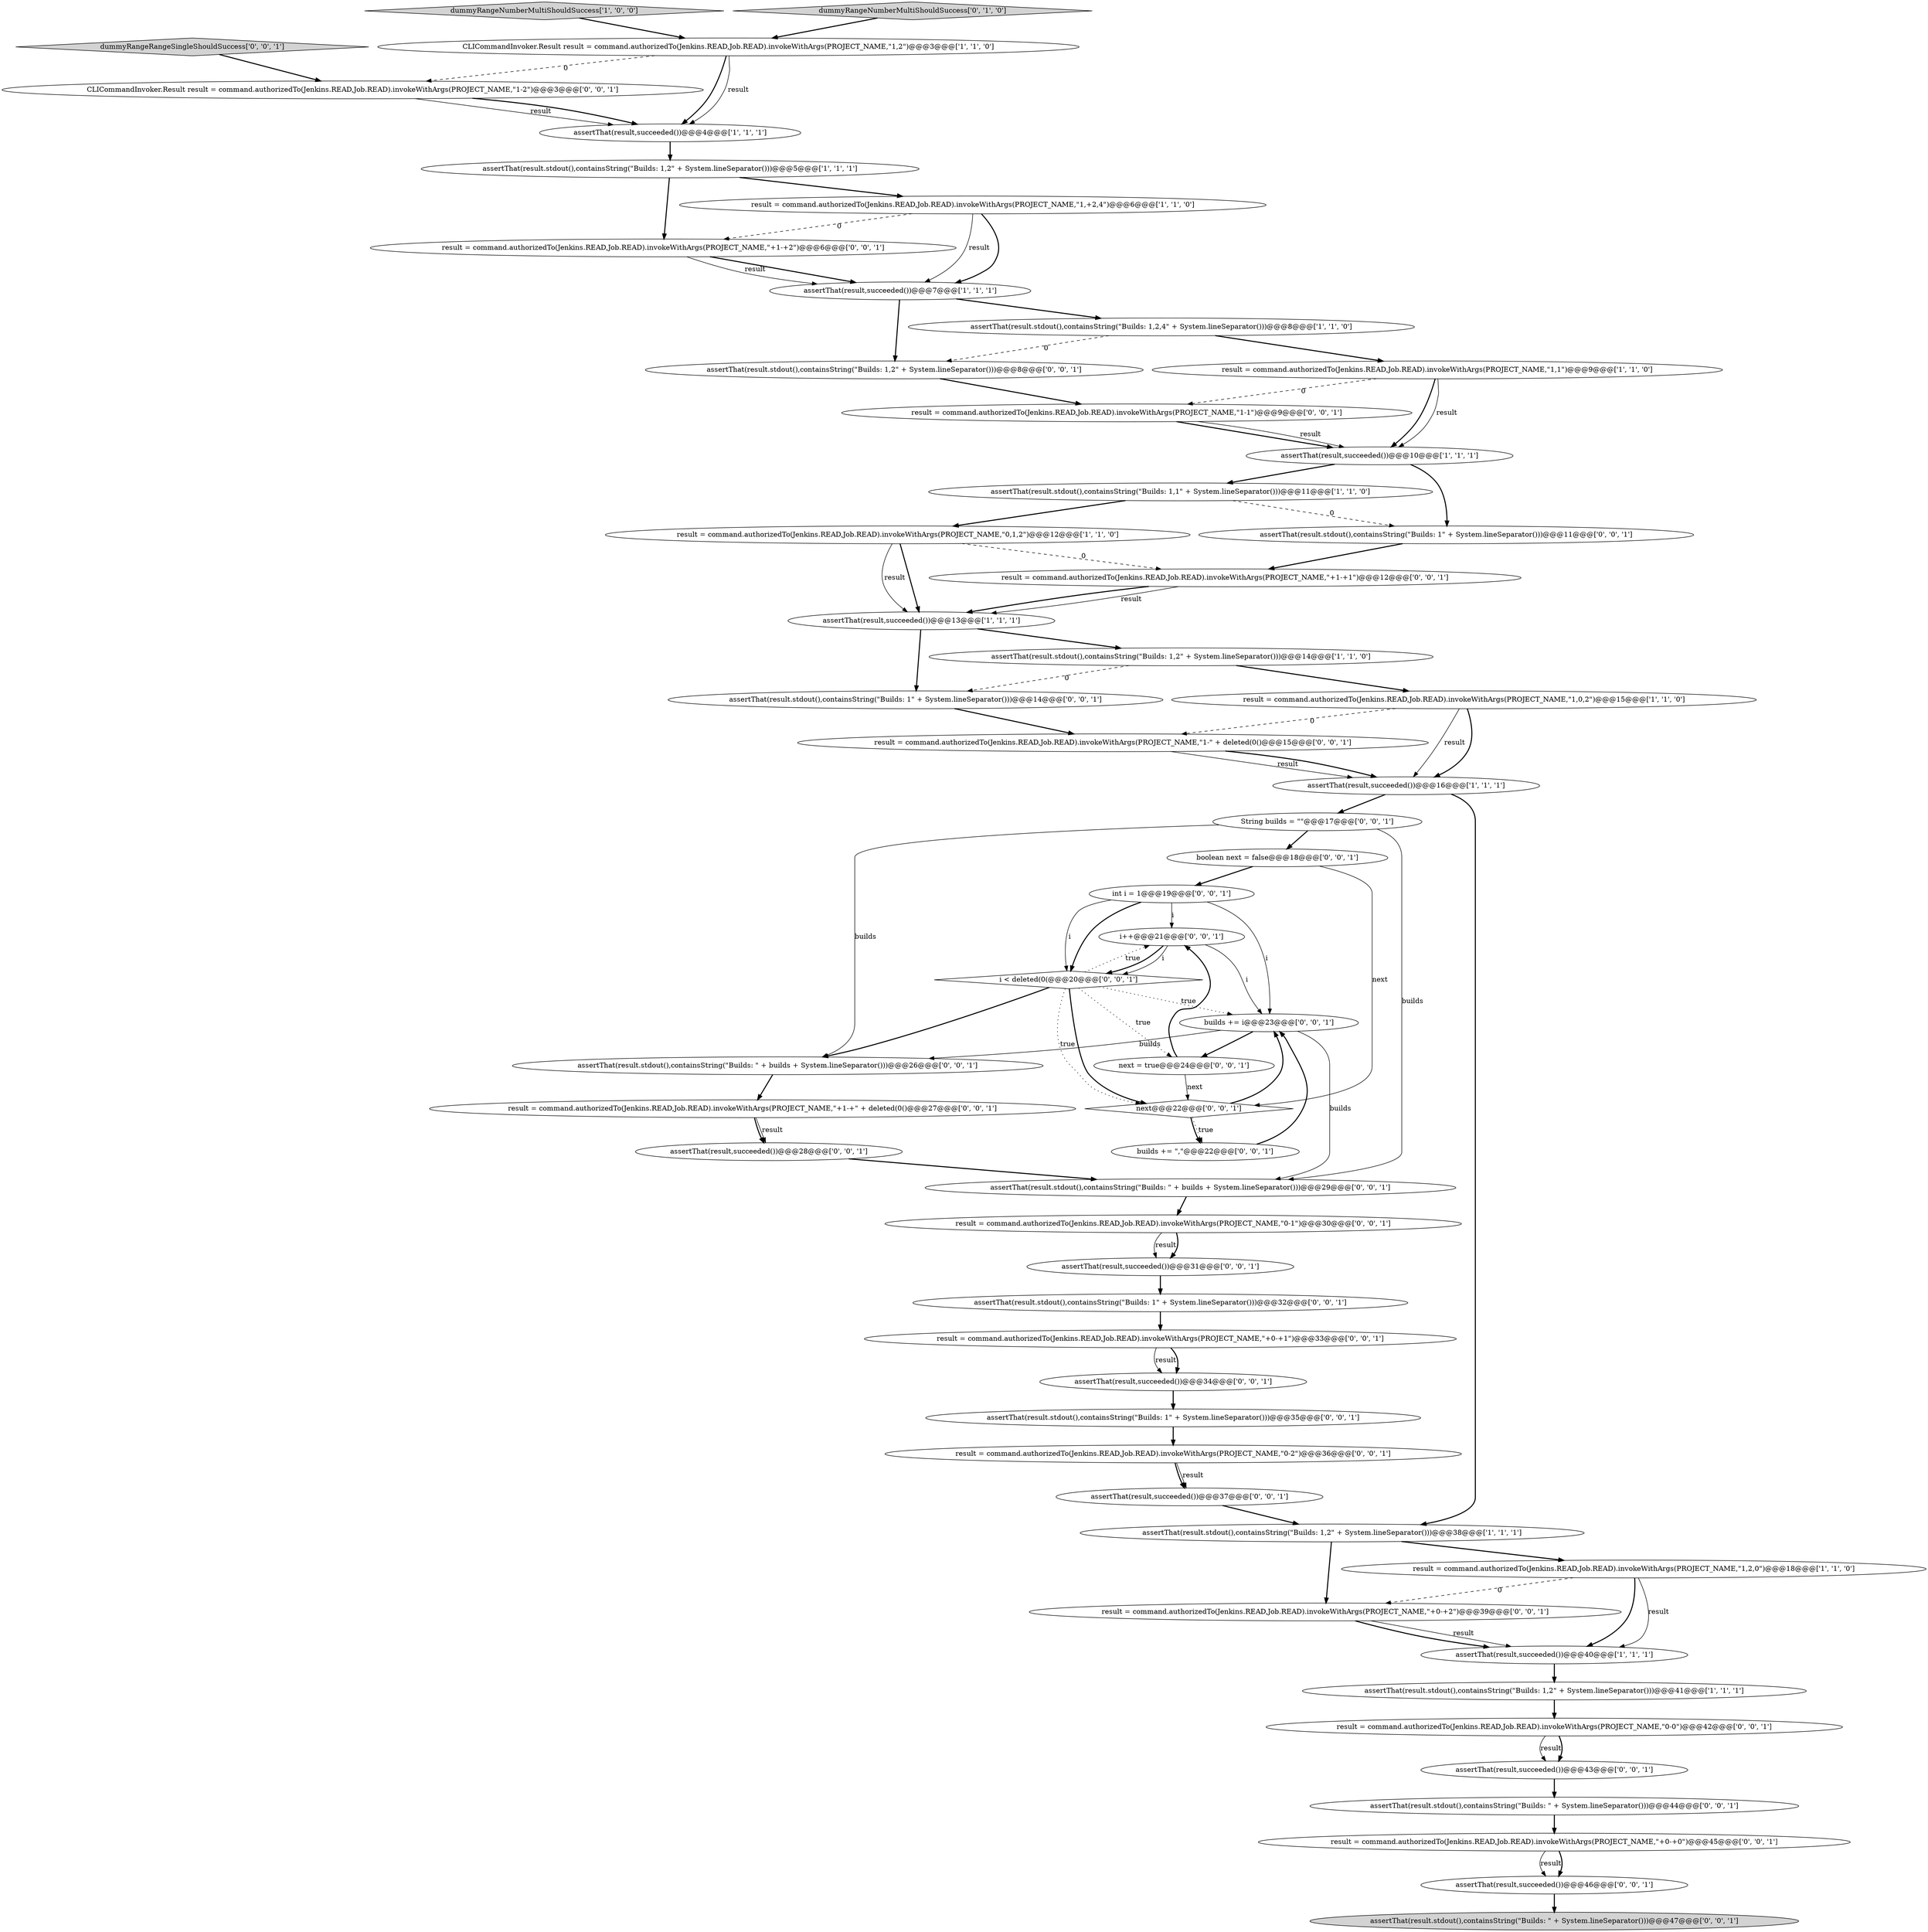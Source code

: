 digraph {
39 [style = filled, label = "assertThat(result,succeeded())@@@46@@@['0', '0', '1']", fillcolor = white, shape = ellipse image = "AAA0AAABBB3BBB"];
15 [style = filled, label = "CLICommandInvoker.Result result = command.authorizedTo(Jenkins.READ,Job.READ).invokeWithArgs(PROJECT_NAME,\"1,2\")@@@3@@@['1', '1', '0']", fillcolor = white, shape = ellipse image = "AAA0AAABBB1BBB"];
24 [style = filled, label = "assertThat(result.stdout(),containsString(\"Builds: \" + builds + System.lineSeparator()))@@@26@@@['0', '0', '1']", fillcolor = white, shape = ellipse image = "AAA0AAABBB3BBB"];
22 [style = filled, label = "assertThat(result,succeeded())@@@31@@@['0', '0', '1']", fillcolor = white, shape = ellipse image = "AAA0AAABBB3BBB"];
1 [style = filled, label = "assertThat(result,succeeded())@@@7@@@['1', '1', '1']", fillcolor = white, shape = ellipse image = "AAA0AAABBB1BBB"];
18 [style = filled, label = "assertThat(result,succeeded())@@@40@@@['1', '1', '1']", fillcolor = white, shape = ellipse image = "AAA0AAABBB1BBB"];
3 [style = filled, label = "assertThat(result.stdout(),containsString(\"Builds: 1,1\" + System.lineSeparator()))@@@11@@@['1', '1', '0']", fillcolor = white, shape = ellipse image = "AAA0AAABBB1BBB"];
29 [style = filled, label = "assertThat(result.stdout(),containsString(\"Builds: 1,2\" + System.lineSeparator()))@@@8@@@['0', '0', '1']", fillcolor = white, shape = ellipse image = "AAA0AAABBB3BBB"];
36 [style = filled, label = "assertThat(result.stdout(),containsString(\"Builds: 1\" + System.lineSeparator()))@@@11@@@['0', '0', '1']", fillcolor = white, shape = ellipse image = "AAA0AAABBB3BBB"];
7 [style = filled, label = "dummyRangeNumberMultiShouldSuccess['1', '0', '0']", fillcolor = lightgray, shape = diamond image = "AAA0AAABBB1BBB"];
21 [style = filled, label = "int i = 1@@@19@@@['0', '0', '1']", fillcolor = white, shape = ellipse image = "AAA0AAABBB3BBB"];
0 [style = filled, label = "result = command.authorizedTo(Jenkins.READ,Job.READ).invokeWithArgs(PROJECT_NAME,\"1,+2,4\")@@@6@@@['1', '1', '0']", fillcolor = white, shape = ellipse image = "AAA0AAABBB1BBB"];
54 [style = filled, label = "assertThat(result,succeeded())@@@37@@@['0', '0', '1']", fillcolor = white, shape = ellipse image = "AAA0AAABBB3BBB"];
31 [style = filled, label = "assertThat(result.stdout(),containsString(\"Builds: \" + System.lineSeparator()))@@@47@@@['0', '0', '1']", fillcolor = lightgray, shape = ellipse image = "AAA0AAABBB3BBB"];
9 [style = filled, label = "assertThat(result,succeeded())@@@16@@@['1', '1', '1']", fillcolor = white, shape = ellipse image = "AAA0AAABBB1BBB"];
56 [style = filled, label = "result = command.authorizedTo(Jenkins.READ,Job.READ).invokeWithArgs(PROJECT_NAME,\"+1-+1\")@@@12@@@['0', '0', '1']", fillcolor = white, shape = ellipse image = "AAA0AAABBB3BBB"];
17 [style = filled, label = "assertThat(result,succeeded())@@@13@@@['1', '1', '1']", fillcolor = white, shape = ellipse image = "AAA0AAABBB1BBB"];
30 [style = filled, label = "assertThat(result.stdout(),containsString(\"Builds: 1\" + System.lineSeparator()))@@@32@@@['0', '0', '1']", fillcolor = white, shape = ellipse image = "AAA0AAABBB3BBB"];
37 [style = filled, label = "boolean next = false@@@18@@@['0', '0', '1']", fillcolor = white, shape = ellipse image = "AAA0AAABBB3BBB"];
45 [style = filled, label = "i++@@@21@@@['0', '0', '1']", fillcolor = white, shape = ellipse image = "AAA0AAABBB3BBB"];
46 [style = filled, label = "String builds = \"\"@@@17@@@['0', '0', '1']", fillcolor = white, shape = ellipse image = "AAA0AAABBB3BBB"];
49 [style = filled, label = "dummyRangeRangeSingleShouldSuccess['0', '0', '1']", fillcolor = lightgray, shape = diamond image = "AAA0AAABBB3BBB"];
19 [style = filled, label = "dummyRangeNumberMultiShouldSuccess['0', '1', '0']", fillcolor = lightgray, shape = diamond image = "AAA0AAABBB2BBB"];
11 [style = filled, label = "result = command.authorizedTo(Jenkins.READ,Job.READ).invokeWithArgs(PROJECT_NAME,\"1,1\")@@@9@@@['1', '1', '0']", fillcolor = white, shape = ellipse image = "AAA0AAABBB1BBB"];
38 [style = filled, label = "result = command.authorizedTo(Jenkins.READ,Job.READ).invokeWithArgs(PROJECT_NAME,\"+0-+1\")@@@33@@@['0', '0', '1']", fillcolor = white, shape = ellipse image = "AAA0AAABBB3BBB"];
51 [style = filled, label = "result = command.authorizedTo(Jenkins.READ,Job.READ).invokeWithArgs(PROJECT_NAME,\"0-1\")@@@30@@@['0', '0', '1']", fillcolor = white, shape = ellipse image = "AAA0AAABBB3BBB"];
40 [style = filled, label = "result = command.authorizedTo(Jenkins.READ,Job.READ).invokeWithArgs(PROJECT_NAME,\"+0-+0\")@@@45@@@['0', '0', '1']", fillcolor = white, shape = ellipse image = "AAA0AAABBB3BBB"];
26 [style = filled, label = "assertThat(result.stdout(),containsString(\"Builds: 1\" + System.lineSeparator()))@@@14@@@['0', '0', '1']", fillcolor = white, shape = ellipse image = "AAA0AAABBB3BBB"];
27 [style = filled, label = "result = command.authorizedTo(Jenkins.READ,Job.READ).invokeWithArgs(PROJECT_NAME,\"1-1\")@@@9@@@['0', '0', '1']", fillcolor = white, shape = ellipse image = "AAA0AAABBB3BBB"];
43 [style = filled, label = "CLICommandInvoker.Result result = command.authorizedTo(Jenkins.READ,Job.READ).invokeWithArgs(PROJECT_NAME,\"1-2\")@@@3@@@['0', '0', '1']", fillcolor = white, shape = ellipse image = "AAA0AAABBB3BBB"];
20 [style = filled, label = "assertThat(result.stdout(),containsString(\"Builds: \" + System.lineSeparator()))@@@44@@@['0', '0', '1']", fillcolor = white, shape = ellipse image = "AAA0AAABBB3BBB"];
50 [style = filled, label = "builds += i@@@23@@@['0', '0', '1']", fillcolor = white, shape = ellipse image = "AAA0AAABBB3BBB"];
16 [style = filled, label = "assertThat(result.stdout(),containsString(\"Builds: 1,2\" + System.lineSeparator()))@@@41@@@['1', '1', '1']", fillcolor = white, shape = ellipse image = "AAA0AAABBB1BBB"];
4 [style = filled, label = "assertThat(result.stdout(),containsString(\"Builds: 1,2\" + System.lineSeparator()))@@@38@@@['1', '1', '1']", fillcolor = white, shape = ellipse image = "AAA0AAABBB1BBB"];
48 [style = filled, label = "result = command.authorizedTo(Jenkins.READ,Job.READ).invokeWithArgs(PROJECT_NAME,\"0-2\")@@@36@@@['0', '0', '1']", fillcolor = white, shape = ellipse image = "AAA0AAABBB3BBB"];
53 [style = filled, label = "result = command.authorizedTo(Jenkins.READ,Job.READ).invokeWithArgs(PROJECT_NAME,\"+1-+2\")@@@6@@@['0', '0', '1']", fillcolor = white, shape = ellipse image = "AAA0AAABBB3BBB"];
34 [style = filled, label = "builds += \",\"@@@22@@@['0', '0', '1']", fillcolor = white, shape = ellipse image = "AAA0AAABBB3BBB"];
32 [style = filled, label = "i < deleted(0(@@@20@@@['0', '0', '1']", fillcolor = white, shape = diamond image = "AAA0AAABBB3BBB"];
14 [style = filled, label = "assertThat(result,succeeded())@@@10@@@['1', '1', '1']", fillcolor = white, shape = ellipse image = "AAA0AAABBB1BBB"];
28 [style = filled, label = "next = true@@@24@@@['0', '0', '1']", fillcolor = white, shape = ellipse image = "AAA0AAABBB3BBB"];
55 [style = filled, label = "assertThat(result,succeeded())@@@28@@@['0', '0', '1']", fillcolor = white, shape = ellipse image = "AAA0AAABBB3BBB"];
42 [style = filled, label = "assertThat(result,succeeded())@@@43@@@['0', '0', '1']", fillcolor = white, shape = ellipse image = "AAA0AAABBB3BBB"];
6 [style = filled, label = "result = command.authorizedTo(Jenkins.READ,Job.READ).invokeWithArgs(PROJECT_NAME,\"1,2,0\")@@@18@@@['1', '1', '0']", fillcolor = white, shape = ellipse image = "AAA0AAABBB1BBB"];
23 [style = filled, label = "assertThat(result,succeeded())@@@34@@@['0', '0', '1']", fillcolor = white, shape = ellipse image = "AAA0AAABBB3BBB"];
8 [style = filled, label = "result = command.authorizedTo(Jenkins.READ,Job.READ).invokeWithArgs(PROJECT_NAME,\"1,0,2\")@@@15@@@['1', '1', '0']", fillcolor = white, shape = ellipse image = "AAA0AAABBB1BBB"];
35 [style = filled, label = "assertThat(result.stdout(),containsString(\"Builds: 1\" + System.lineSeparator()))@@@35@@@['0', '0', '1']", fillcolor = white, shape = ellipse image = "AAA0AAABBB3BBB"];
13 [style = filled, label = "assertThat(result.stdout(),containsString(\"Builds: 1,2,4\" + System.lineSeparator()))@@@8@@@['1', '1', '0']", fillcolor = white, shape = ellipse image = "AAA0AAABBB1BBB"];
25 [style = filled, label = "result = command.authorizedTo(Jenkins.READ,Job.READ).invokeWithArgs(PROJECT_NAME,\"0-0\")@@@42@@@['0', '0', '1']", fillcolor = white, shape = ellipse image = "AAA0AAABBB3BBB"];
52 [style = filled, label = "assertThat(result.stdout(),containsString(\"Builds: \" + builds + System.lineSeparator()))@@@29@@@['0', '0', '1']", fillcolor = white, shape = ellipse image = "AAA0AAABBB3BBB"];
5 [style = filled, label = "assertThat(result.stdout(),containsString(\"Builds: 1,2\" + System.lineSeparator()))@@@14@@@['1', '1', '0']", fillcolor = white, shape = ellipse image = "AAA0AAABBB1BBB"];
47 [style = filled, label = "result = command.authorizedTo(Jenkins.READ,Job.READ).invokeWithArgs(PROJECT_NAME,\"+1-+\" + deleted(0()@@@27@@@['0', '0', '1']", fillcolor = white, shape = ellipse image = "AAA0AAABBB3BBB"];
10 [style = filled, label = "assertThat(result.stdout(),containsString(\"Builds: 1,2\" + System.lineSeparator()))@@@5@@@['1', '1', '1']", fillcolor = white, shape = ellipse image = "AAA0AAABBB1BBB"];
41 [style = filled, label = "result = command.authorizedTo(Jenkins.READ,Job.READ).invokeWithArgs(PROJECT_NAME,\"+0-+2\")@@@39@@@['0', '0', '1']", fillcolor = white, shape = ellipse image = "AAA0AAABBB3BBB"];
44 [style = filled, label = "result = command.authorizedTo(Jenkins.READ,Job.READ).invokeWithArgs(PROJECT_NAME,\"1-\" + deleted(0()@@@15@@@['0', '0', '1']", fillcolor = white, shape = ellipse image = "AAA0AAABBB3BBB"];
2 [style = filled, label = "result = command.authorizedTo(Jenkins.READ,Job.READ).invokeWithArgs(PROJECT_NAME,\"0,1,2\")@@@12@@@['1', '1', '0']", fillcolor = white, shape = ellipse image = "AAA0AAABBB1BBB"];
33 [style = filled, label = "next@@@22@@@['0', '0', '1']", fillcolor = white, shape = diamond image = "AAA0AAABBB3BBB"];
12 [style = filled, label = "assertThat(result,succeeded())@@@4@@@['1', '1', '1']", fillcolor = white, shape = ellipse image = "AAA0AAABBB1BBB"];
14->3 [style = bold, label=""];
35->48 [style = bold, label=""];
32->28 [style = dotted, label="true"];
11->14 [style = bold, label=""];
21->50 [style = solid, label="i"];
10->53 [style = bold, label=""];
32->45 [style = dotted, label="true"];
34->50 [style = bold, label=""];
11->14 [style = solid, label="result"];
50->52 [style = solid, label="builds"];
1->13 [style = bold, label=""];
25->42 [style = solid, label="result"];
22->30 [style = bold, label=""];
32->50 [style = dotted, label="true"];
47->55 [style = solid, label="result"];
48->54 [style = bold, label=""];
40->39 [style = solid, label="result"];
46->24 [style = solid, label="builds"];
12->10 [style = bold, label=""];
6->18 [style = solid, label="result"];
46->52 [style = solid, label="builds"];
39->31 [style = bold, label=""];
6->41 [style = dashed, label="0"];
19->15 [style = bold, label=""];
28->45 [style = bold, label=""];
17->5 [style = bold, label=""];
43->12 [style = solid, label="result"];
38->23 [style = solid, label="result"];
5->26 [style = dashed, label="0"];
13->29 [style = dashed, label="0"];
3->36 [style = dashed, label="0"];
37->21 [style = bold, label=""];
2->56 [style = dashed, label="0"];
8->9 [style = solid, label="result"];
13->11 [style = bold, label=""];
46->37 [style = bold, label=""];
33->50 [style = bold, label=""];
24->47 [style = bold, label=""];
50->28 [style = bold, label=""];
23->35 [style = bold, label=""];
44->9 [style = solid, label="result"];
29->27 [style = bold, label=""];
51->22 [style = solid, label="result"];
3->2 [style = bold, label=""];
43->12 [style = bold, label=""];
10->0 [style = bold, label=""];
15->12 [style = bold, label=""];
41->18 [style = solid, label="result"];
52->51 [style = bold, label=""];
15->12 [style = solid, label="result"];
21->32 [style = solid, label="i"];
14->36 [style = bold, label=""];
2->17 [style = bold, label=""];
56->17 [style = solid, label="result"];
27->14 [style = bold, label=""];
28->33 [style = solid, label="next"];
6->18 [style = bold, label=""];
21->45 [style = solid, label="i"];
9->46 [style = bold, label=""];
45->32 [style = bold, label=""];
15->43 [style = dashed, label="0"];
2->17 [style = solid, label="result"];
32->33 [style = bold, label=""];
4->41 [style = bold, label=""];
32->33 [style = dotted, label="true"];
40->39 [style = bold, label=""];
26->44 [style = bold, label=""];
0->1 [style = bold, label=""];
27->14 [style = solid, label="result"];
25->42 [style = bold, label=""];
7->15 [style = bold, label=""];
53->1 [style = bold, label=""];
11->27 [style = dashed, label="0"];
8->44 [style = dashed, label="0"];
55->52 [style = bold, label=""];
1->29 [style = bold, label=""];
44->9 [style = bold, label=""];
41->18 [style = bold, label=""];
18->16 [style = bold, label=""];
36->56 [style = bold, label=""];
5->8 [style = bold, label=""];
30->38 [style = bold, label=""];
17->26 [style = bold, label=""];
4->6 [style = bold, label=""];
9->4 [style = bold, label=""];
33->34 [style = dotted, label="true"];
42->20 [style = bold, label=""];
0->53 [style = dashed, label="0"];
38->23 [style = bold, label=""];
16->25 [style = bold, label=""];
54->4 [style = bold, label=""];
49->43 [style = bold, label=""];
56->17 [style = bold, label=""];
45->50 [style = solid, label="i"];
0->1 [style = solid, label="result"];
20->40 [style = bold, label=""];
47->55 [style = bold, label=""];
51->22 [style = bold, label=""];
21->32 [style = bold, label=""];
37->33 [style = solid, label="next"];
8->9 [style = bold, label=""];
45->32 [style = solid, label="i"];
48->54 [style = solid, label="result"];
50->24 [style = solid, label="builds"];
53->1 [style = solid, label="result"];
32->24 [style = bold, label=""];
33->34 [style = bold, label=""];
}
